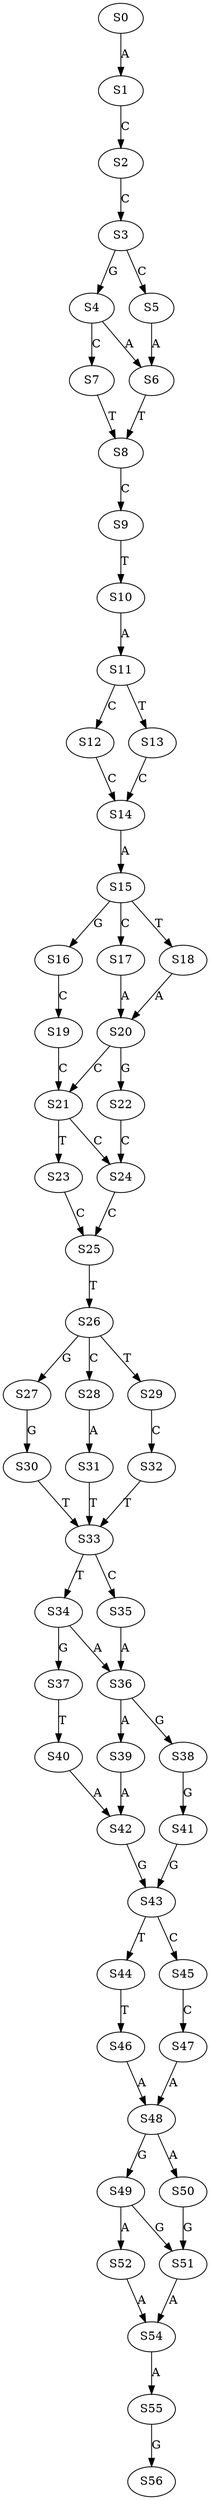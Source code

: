 strict digraph  {
	S0 -> S1 [ label = A ];
	S1 -> S2 [ label = C ];
	S2 -> S3 [ label = C ];
	S3 -> S4 [ label = G ];
	S3 -> S5 [ label = C ];
	S4 -> S6 [ label = A ];
	S4 -> S7 [ label = C ];
	S5 -> S6 [ label = A ];
	S6 -> S8 [ label = T ];
	S7 -> S8 [ label = T ];
	S8 -> S9 [ label = C ];
	S9 -> S10 [ label = T ];
	S10 -> S11 [ label = A ];
	S11 -> S12 [ label = C ];
	S11 -> S13 [ label = T ];
	S12 -> S14 [ label = C ];
	S13 -> S14 [ label = C ];
	S14 -> S15 [ label = A ];
	S15 -> S16 [ label = G ];
	S15 -> S17 [ label = C ];
	S15 -> S18 [ label = T ];
	S16 -> S19 [ label = C ];
	S17 -> S20 [ label = A ];
	S18 -> S20 [ label = A ];
	S19 -> S21 [ label = C ];
	S20 -> S22 [ label = G ];
	S20 -> S21 [ label = C ];
	S21 -> S23 [ label = T ];
	S21 -> S24 [ label = C ];
	S22 -> S24 [ label = C ];
	S23 -> S25 [ label = C ];
	S24 -> S25 [ label = C ];
	S25 -> S26 [ label = T ];
	S26 -> S27 [ label = G ];
	S26 -> S28 [ label = C ];
	S26 -> S29 [ label = T ];
	S27 -> S30 [ label = G ];
	S28 -> S31 [ label = A ];
	S29 -> S32 [ label = C ];
	S30 -> S33 [ label = T ];
	S31 -> S33 [ label = T ];
	S32 -> S33 [ label = T ];
	S33 -> S34 [ label = T ];
	S33 -> S35 [ label = C ];
	S34 -> S36 [ label = A ];
	S34 -> S37 [ label = G ];
	S35 -> S36 [ label = A ];
	S36 -> S38 [ label = G ];
	S36 -> S39 [ label = A ];
	S37 -> S40 [ label = T ];
	S38 -> S41 [ label = G ];
	S39 -> S42 [ label = A ];
	S40 -> S42 [ label = A ];
	S41 -> S43 [ label = G ];
	S42 -> S43 [ label = G ];
	S43 -> S44 [ label = T ];
	S43 -> S45 [ label = C ];
	S44 -> S46 [ label = T ];
	S45 -> S47 [ label = C ];
	S46 -> S48 [ label = A ];
	S47 -> S48 [ label = A ];
	S48 -> S49 [ label = G ];
	S48 -> S50 [ label = A ];
	S49 -> S51 [ label = G ];
	S49 -> S52 [ label = A ];
	S50 -> S51 [ label = G ];
	S51 -> S54 [ label = A ];
	S52 -> S54 [ label = A ];
	S54 -> S55 [ label = A ];
	S55 -> S56 [ label = G ];
}
